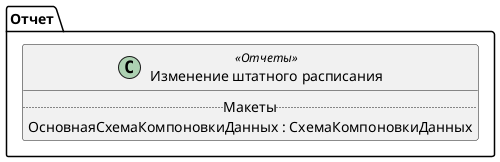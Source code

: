 ﻿@startuml ИзменениеШтатногоРасписания
'!include templates.wsd
'..\include templates.wsd
class Отчет.ИзменениеШтатногоРасписания as "Изменение штатного расписания" <<Отчеты>>
{
..Макеты..
ОсновнаяСхемаКомпоновкиДанных : СхемаКомпоновкиДанных
}
@enduml

